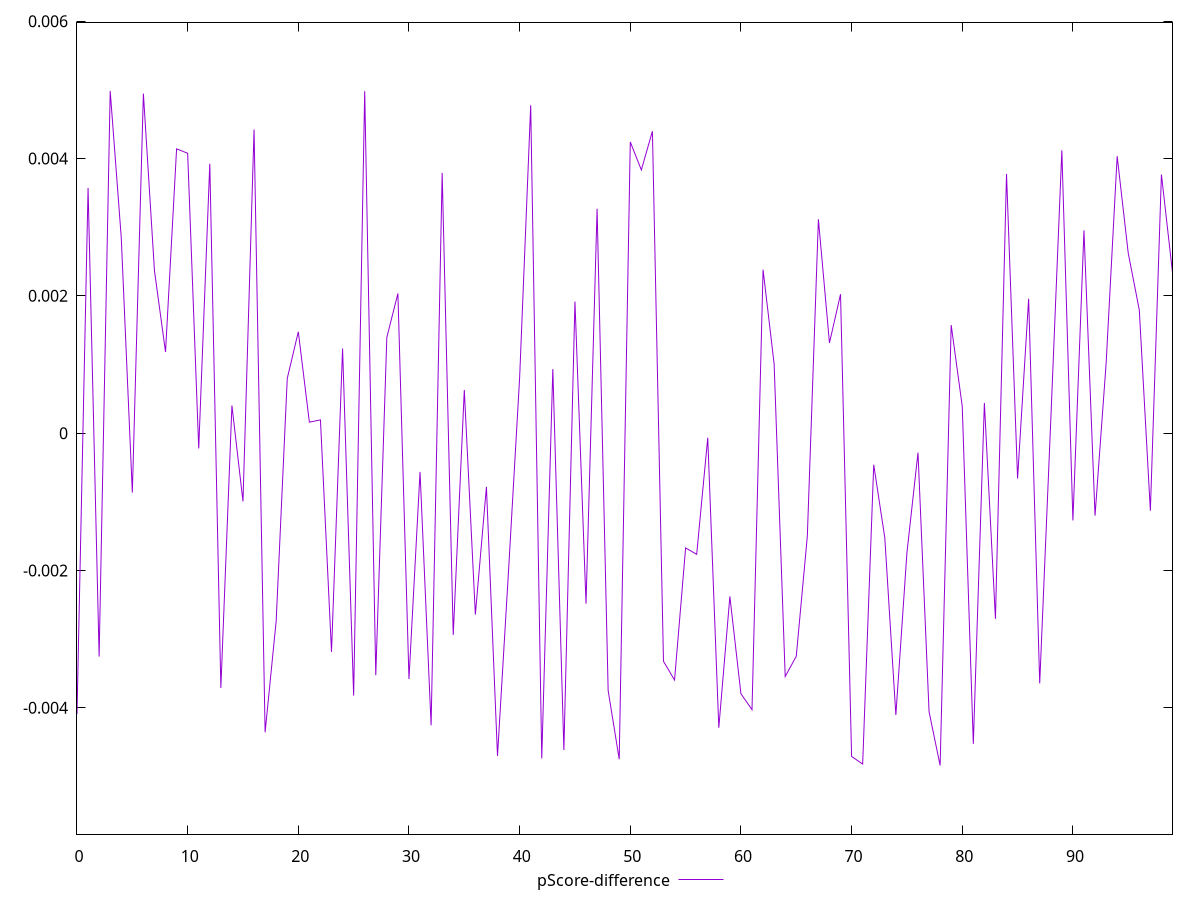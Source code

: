reset

$pScoreDifference <<EOF
0 -0.004092146656804685
1 0.0035725336645241468
2 -0.003255480234298447
3 0.004986085778726612
4 0.002847440191860895
5 -0.0008667018188396325
6 0.004947085215040947
7 0.0023669954135004945
8 0.0011821840937080719
9 0.004142671262566622
10 0.004076999843354412
11 -0.00022265049260938863
12 0.003924790502877085
13 -0.003713535432796289
14 0.0004022680461511774
15 -0.0009956166093031404
16 0.004424294450429911
17 -0.004358408687609838
18 -0.002735655478487087
19 0.0007960067167068763
20 0.0014766757108733986
21 0.00015945923221372116
22 0.00019285299912674692
23 -0.0031873701247786546
24 0.0012336212583204942
25 -0.003824500494063243
26 0.0049820799750680544
27 -0.0035279075438506835
28 0.0013959067026132477
29 0.00203488458903911
30 -0.0035819406748611726
31 -0.000564408851610243
32 -0.004257122161197335
33 0.00379176175258511
34 -0.0029397807455308067
35 0.0006287362375573258
36 -0.0026434519774815035
37 -0.0007834246368531028
38 -0.004703159916919164
39 -0.0019994918967828346
40 0.0008052540116579854
41 0.004777044827009802
42 -0.0047405055957684405
43 0.0009336464340824469
44 -0.004618594008833687
45 0.001917488702654846
46 -0.0024846704833600963
47 0.0032693036019421085
48 -0.003751796394225848
49 -0.004750693260532901
50 0.004242891066288501
51 0.0038348269341047514
52 0.004398947032618894
53 -0.0033242099849918327
54 -0.0035980055699981195
55 -0.001672503788440305
56 -0.0017663754559118505
57 -0.00006753030891037959
58 -0.004293187473213611
59 -0.002379683579156633
60 -0.0037977135121466388
61 -0.0040296609593336585
62 0.0023816662938225264
63 0.001004943438099759
64 -0.003545574657702777
65 -0.003251741260838714
66 -0.0015026198573212524
67 0.0031160802868647197
68 0.001313933911229137
69 0.0020237049142010077
70 -0.0047108273263398726
71 -0.004822018143627704
72 -0.0004610388335534177
73 -0.0015247089414548443
74 -0.00410700123478025
75 -0.0017442902875660637
76 -0.0002839948394955938
77 -0.0040579921170992295
78 -0.004842725404337389
79 0.0015743621185410062
80 0.00039047073063247506
81 -0.0045269453690591765
82 0.000440014325323701
83 -0.0027060629563909755
84 0.003776876439274157
85 -0.0006617191548654588
86 0.001957748059030262
87 -0.0036464522603559812
88 0.00018682855320950598
89 0.004120040573073691
90 -0.0012718886838102295
91 0.0029535668530562553
92 -0.001202035517228861
93 0.0010102028011041986
94 0.004034724101603326
95 0.0026223528308956245
96 0.0017950389285315005
97 -0.0011295464759724094
98 0.0037677447616896176
99 0.0023400161924301832
EOF

set key outside below
set xrange [0:99]
set yrange [-0.005842725404337389:0.005986085778726612]
set trange [-0.005842725404337389:0.005986085778726612]
set terminal svg size 640, 500 enhanced background rgb 'white'
set output "reports/report_00032_2021-02-25T10-28-15.087Z/mainthread-work-breakdown/samples/astro/pScore-difference/values.svg"

plot $pScoreDifference title "pScore-difference" with line

reset
